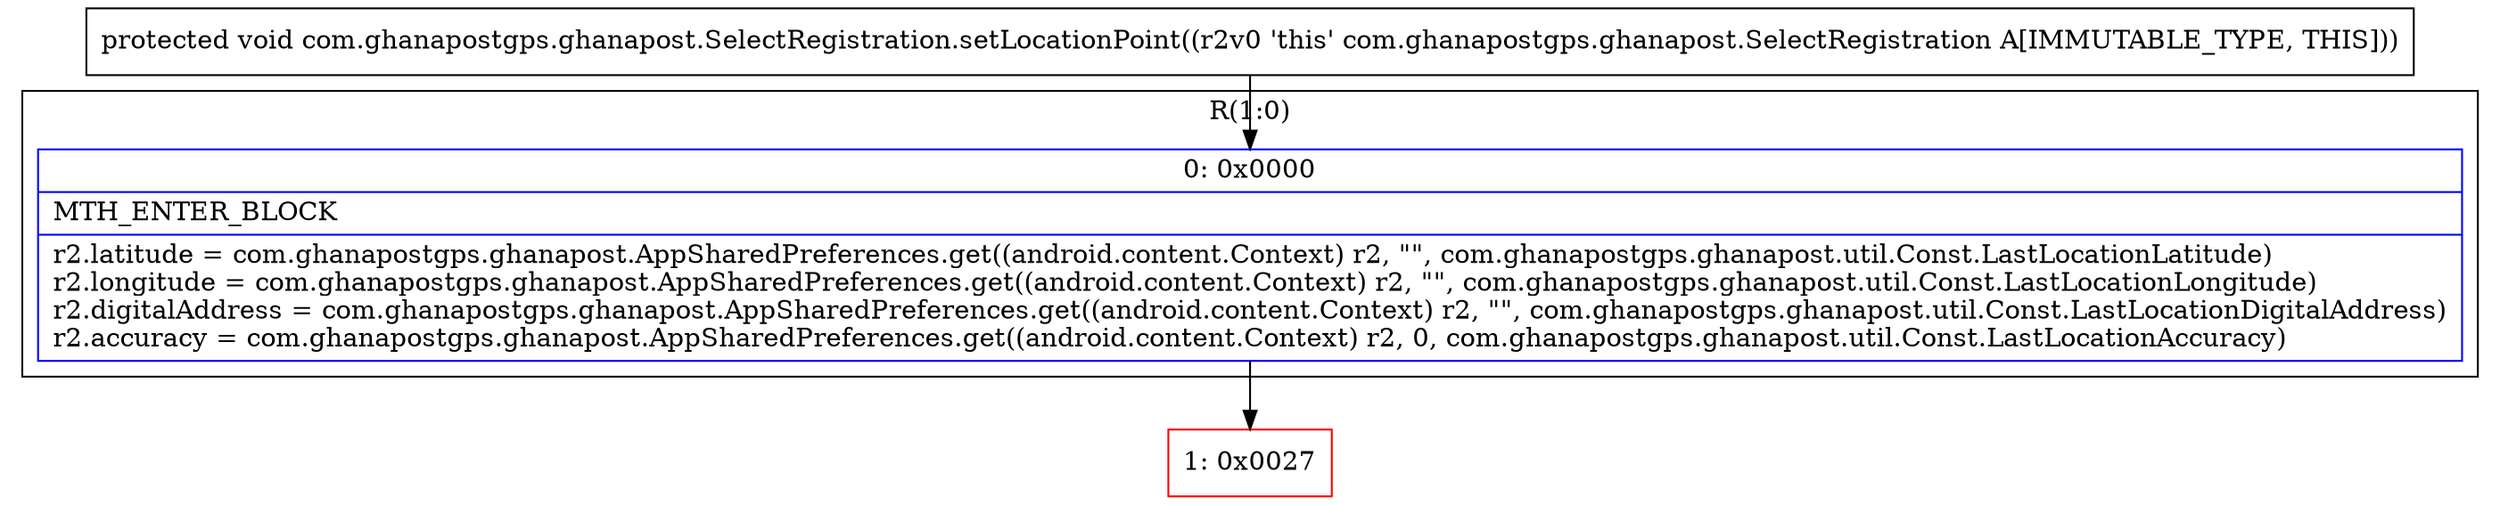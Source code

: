 digraph "CFG forcom.ghanapostgps.ghanapost.SelectRegistration.setLocationPoint()V" {
subgraph cluster_Region_1442474244 {
label = "R(1:0)";
node [shape=record,color=blue];
Node_0 [shape=record,label="{0\:\ 0x0000|MTH_ENTER_BLOCK\l|r2.latitude = com.ghanapostgps.ghanapost.AppSharedPreferences.get((android.content.Context) r2, \"\", com.ghanapostgps.ghanapost.util.Const.LastLocationLatitude)\lr2.longitude = com.ghanapostgps.ghanapost.AppSharedPreferences.get((android.content.Context) r2, \"\", com.ghanapostgps.ghanapost.util.Const.LastLocationLongitude)\lr2.digitalAddress = com.ghanapostgps.ghanapost.AppSharedPreferences.get((android.content.Context) r2, \"\", com.ghanapostgps.ghanapost.util.Const.LastLocationDigitalAddress)\lr2.accuracy = com.ghanapostgps.ghanapost.AppSharedPreferences.get((android.content.Context) r2, 0, com.ghanapostgps.ghanapost.util.Const.LastLocationAccuracy)\l}"];
}
Node_1 [shape=record,color=red,label="{1\:\ 0x0027}"];
MethodNode[shape=record,label="{protected void com.ghanapostgps.ghanapost.SelectRegistration.setLocationPoint((r2v0 'this' com.ghanapostgps.ghanapost.SelectRegistration A[IMMUTABLE_TYPE, THIS])) }"];
MethodNode -> Node_0;
Node_0 -> Node_1;
}

